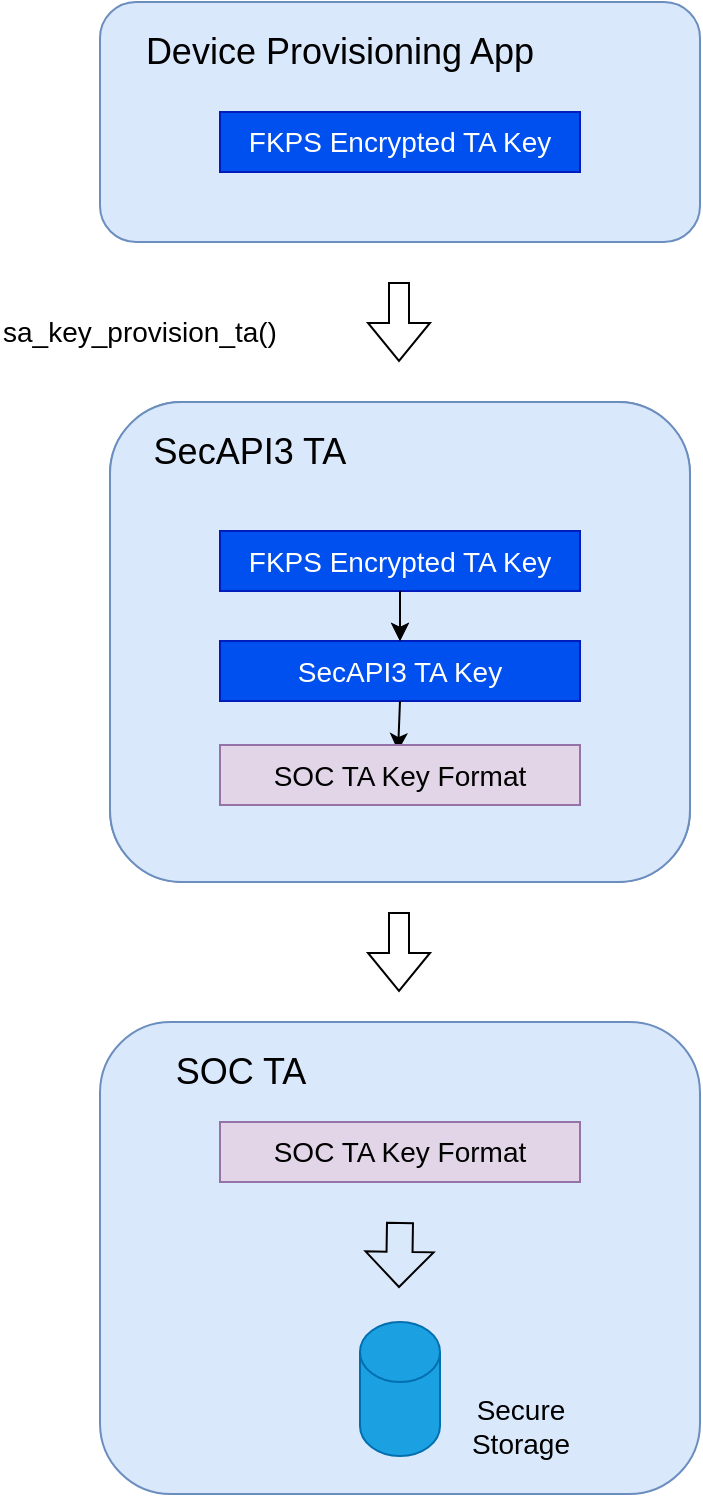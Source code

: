 <mxfile version="20.2.3" type="device"><diagram id="C5RBs43oDa-KdzZeNtuy" name="Page-1"><mxGraphModel dx="1120" dy="1029" grid="1" gridSize="10" guides="1" tooltips="1" connect="1" arrows="1" fold="1" page="1" pageScale="1" pageWidth="827" pageHeight="1169" math="0" shadow="0"><root><mxCell id="WIyWlLk6GJQsqaUBKTNV-0"/><mxCell id="WIyWlLk6GJQsqaUBKTNV-1" parent="WIyWlLk6GJQsqaUBKTNV-0"/><mxCell id="8BG8HPBIlBgsWmAWCIfI-9" value="" style="rounded=1;whiteSpace=wrap;html=1;fillColor=#dae8fc;strokeColor=#6c8ebf;" parent="WIyWlLk6GJQsqaUBKTNV-1" vertex="1"><mxGeometry x="285" y="330" width="290" height="240" as="geometry"/></mxCell><mxCell id="8BG8HPBIlBgsWmAWCIfI-10" value="&lt;font style=&quot;font-size: 18px;&quot;&gt;SecAPI3 TA&lt;/font&gt;" style="text;html=1;strokeColor=none;fillColor=none;align=center;verticalAlign=middle;whiteSpace=wrap;rounded=0;" parent="WIyWlLk6GJQsqaUBKTNV-1" vertex="1"><mxGeometry x="295" y="340" width="120" height="30" as="geometry"/></mxCell><mxCell id="8BG8HPBIlBgsWmAWCIfI-11" value="&lt;font style=&quot;font-size: 14px;&quot;&gt;FKPS Encrypted DRM Key&lt;/font&gt;" style="rounded=0;whiteSpace=wrap;html=1;fillColor=#0050ef;fontColor=#ffffff;strokeColor=#001DBC;" parent="WIyWlLk6GJQsqaUBKTNV-1" vertex="1"><mxGeometry x="340" y="420" width="180" height="30" as="geometry"/></mxCell><mxCell id="8BG8HPBIlBgsWmAWCIfI-12" value="&lt;font style=&quot;font-size: 14px;&quot;&gt;SecAPI3 DRM Key&lt;/font&gt;" style="rounded=0;whiteSpace=wrap;html=1;fillColor=#0050ef;fontColor=#ffffff;strokeColor=#001DBC;" parent="WIyWlLk6GJQsqaUBKTNV-1" vertex="1"><mxGeometry x="340" y="449.5" width="180" height="30" as="geometry"/></mxCell><mxCell id="8BG8HPBIlBgsWmAWCIfI-16" value="" style="rounded=1;whiteSpace=wrap;html=1;fillColor=#dae8fc;strokeColor=#6c8ebf;" parent="WIyWlLk6GJQsqaUBKTNV-1" vertex="1"><mxGeometry x="280" y="640" width="300" height="236" as="geometry"/></mxCell><mxCell id="8BG8HPBIlBgsWmAWCIfI-17" value="&lt;font style=&quot;font-size: 18px;&quot;&gt;SOC TA&lt;/font&gt;" style="text;html=1;strokeColor=none;fillColor=none;align=center;verticalAlign=middle;whiteSpace=wrap;rounded=0;" parent="WIyWlLk6GJQsqaUBKTNV-1" vertex="1"><mxGeometry x="310" y="650" width="81" height="30" as="geometry"/></mxCell><mxCell id="8BG8HPBIlBgsWmAWCIfI-23" value="" style="shape=cylinder3;whiteSpace=wrap;html=1;boundedLbl=1;backgroundOutline=1;size=15;fontSize=14;fillColor=#1ba1e2;fontColor=#ffffff;strokeColor=#006EAF;" parent="WIyWlLk6GJQsqaUBKTNV-1" vertex="1"><mxGeometry x="410" y="790" width="40" height="67" as="geometry"/></mxCell><mxCell id="8BG8HPBIlBgsWmAWCIfI-25" value="" style="shape=flexArrow;endArrow=classic;html=1;rounded=0;fontSize=14;width=13;endSize=5.53;" parent="WIyWlLk6GJQsqaUBKTNV-1" edge="1"><mxGeometry width="50" height="50" relative="1" as="geometry"><mxPoint x="430" y="740" as="sourcePoint"/><mxPoint x="429.5" y="773" as="targetPoint"/></mxGeometry></mxCell><mxCell id="8BG8HPBIlBgsWmAWCIfI-27" value="Secure Storage" style="text;html=1;strokeColor=none;fillColor=none;align=center;verticalAlign=middle;whiteSpace=wrap;rounded=0;fontSize=14;" parent="WIyWlLk6GJQsqaUBKTNV-1" vertex="1"><mxGeometry x="450" y="827" width="80.5" height="30" as="geometry"/></mxCell><mxCell id="8BG8HPBIlBgsWmAWCIfI-29" value="" style="endArrow=classic;html=1;rounded=0;fontSize=14;exitX=0.5;exitY=1;exitDx=0;exitDy=0;" parent="WIyWlLk6GJQsqaUBKTNV-1" target="8BG8HPBIlBgsWmAWCIfI-12" edge="1"><mxGeometry width="50" height="50" relative="1" as="geometry"><mxPoint x="430" y="424.5" as="sourcePoint"/><mxPoint x="475" y="424.5" as="targetPoint"/></mxGeometry></mxCell><mxCell id="8BG8HPBIlBgsWmAWCIfI-31" value="" style="endArrow=classic;html=1;rounded=0;fontSize=14;exitX=0.5;exitY=1;exitDx=0;exitDy=0;entryX=0.173;entryY=0;entryDx=0;entryDy=0;entryPerimeter=0;" parent="WIyWlLk6GJQsqaUBKTNV-1" source="8BG8HPBIlBgsWmAWCIfI-12" edge="1"><mxGeometry width="50" height="50" relative="1" as="geometry"><mxPoint x="425" y="664.5" as="sourcePoint"/><mxPoint x="429.03" y="504.5" as="targetPoint"/></mxGeometry></mxCell><mxCell id="8BG8HPBIlBgsWmAWCIfI-32" value="&lt;font style=&quot;font-size: 14px;&quot;&gt;SOC DRM Key Format&lt;/font&gt;" style="rounded=0;whiteSpace=wrap;html=1;fillColor=#e1d5e7;strokeColor=#9673a6;" parent="WIyWlLk6GJQsqaUBKTNV-1" vertex="1"><mxGeometry x="340" y="501.5" width="180" height="30" as="geometry"/></mxCell><mxCell id="8BG8HPBIlBgsWmAWCIfI-33" value="&lt;font style=&quot;font-size: 14px;&quot;&gt;SOC TA Key Format&lt;/font&gt;" style="rounded=0;whiteSpace=wrap;html=1;fillColor=#e1d5e7;strokeColor=#9673a6;" parent="WIyWlLk6GJQsqaUBKTNV-1" vertex="1"><mxGeometry x="340" y="690" width="180" height="30" as="geometry"/></mxCell><mxCell id="rSAbFD3-HXAI0_QFLw_8-0" value="" style="rounded=1;whiteSpace=wrap;html=1;fillColor=#dae8fc;strokeColor=#6c8ebf;" parent="WIyWlLk6GJQsqaUBKTNV-1" vertex="1"><mxGeometry x="280" y="130" width="300" height="120" as="geometry"/></mxCell><mxCell id="rSAbFD3-HXAI0_QFLw_8-1" value="&lt;font style=&quot;font-size: 18px;&quot;&gt;Device Provisioning App&lt;/font&gt;" style="text;html=1;strokeColor=none;fillColor=none;align=center;verticalAlign=middle;whiteSpace=wrap;rounded=0;" parent="WIyWlLk6GJQsqaUBKTNV-1" vertex="1"><mxGeometry x="300" y="140" width="200" height="30" as="geometry"/></mxCell><mxCell id="rSAbFD3-HXAI0_QFLw_8-2" value="&lt;font style=&quot;font-size: 14px;&quot;&gt;FKPS Encrypted TA Key&lt;/font&gt;" style="rounded=0;whiteSpace=wrap;html=1;fillColor=#0050ef;fontColor=#ffffff;strokeColor=#001DBC;" parent="WIyWlLk6GJQsqaUBKTNV-1" vertex="1"><mxGeometry x="340" y="185" width="180" height="30" as="geometry"/></mxCell><mxCell id="rSAbFD3-HXAI0_QFLw_8-4" value="" style="rounded=1;whiteSpace=wrap;html=1;fillColor=#dae8fc;strokeColor=#6c8ebf;" parent="WIyWlLk6GJQsqaUBKTNV-1" vertex="1"><mxGeometry x="285" y="330" width="290" height="240" as="geometry"/></mxCell><mxCell id="rSAbFD3-HXAI0_QFLw_8-5" value="&lt;font style=&quot;font-size: 18px;&quot;&gt;SecAPI3 TA&lt;/font&gt;" style="text;html=1;strokeColor=none;fillColor=none;align=center;verticalAlign=middle;whiteSpace=wrap;rounded=0;" parent="WIyWlLk6GJQsqaUBKTNV-1" vertex="1"><mxGeometry x="295" y="340" width="120" height="30" as="geometry"/></mxCell><mxCell id="rSAbFD3-HXAI0_QFLw_8-7" value="&lt;font style=&quot;font-size: 14px;&quot;&gt;SecAPI3 TA Key&lt;/font&gt;" style="rounded=0;whiteSpace=wrap;html=1;fillColor=#0050ef;fontColor=#ffffff;strokeColor=#001DBC;" parent="WIyWlLk6GJQsqaUBKTNV-1" vertex="1"><mxGeometry x="340" y="449.5" width="180" height="30" as="geometry"/></mxCell><mxCell id="rSAbFD3-HXAI0_QFLw_8-9" value="" style="endArrow=classic;html=1;rounded=0;fontSize=14;exitX=0.5;exitY=1;exitDx=0;exitDy=0;entryX=0.173;entryY=0;entryDx=0;entryDy=0;entryPerimeter=0;" parent="WIyWlLk6GJQsqaUBKTNV-1" source="rSAbFD3-HXAI0_QFLw_8-7" edge="1"><mxGeometry width="50" height="50" relative="1" as="geometry"><mxPoint x="425" y="664.5" as="sourcePoint"/><mxPoint x="429.03" y="504.5" as="targetPoint"/></mxGeometry></mxCell><mxCell id="rSAbFD3-HXAI0_QFLw_8-10" value="&lt;font style=&quot;font-size: 14px;&quot;&gt;SOC TA Key Format&lt;/font&gt;" style="rounded=0;whiteSpace=wrap;html=1;fillColor=#e1d5e7;strokeColor=#9673a6;" parent="WIyWlLk6GJQsqaUBKTNV-1" vertex="1"><mxGeometry x="340" y="501.5" width="180" height="30" as="geometry"/></mxCell><mxCell id="rSAbFD3-HXAI0_QFLw_8-26" value="" style="shape=flexArrow;endArrow=classic;html=1;rounded=0;fontSize=14;" parent="WIyWlLk6GJQsqaUBKTNV-1" edge="1"><mxGeometry width="50" height="50" relative="1" as="geometry"><mxPoint x="429.5" y="270" as="sourcePoint"/><mxPoint x="429.5" y="310" as="targetPoint"/></mxGeometry></mxCell><mxCell id="rSAbFD3-HXAI0_QFLw_8-28" value="&lt;font style=&quot;font-size: 14px;&quot;&gt;sa_key_provision_ta()&lt;/font&gt;" style="text;html=1;strokeColor=none;fillColor=none;align=center;verticalAlign=middle;whiteSpace=wrap;rounded=0;" parent="WIyWlLk6GJQsqaUBKTNV-1" vertex="1"><mxGeometry x="230" y="280" width="140" height="30" as="geometry"/></mxCell><mxCell id="rSAbFD3-HXAI0_QFLw_8-30" value="&lt;font style=&quot;font-size: 14px;&quot;&gt;FKPS Encrypted DRM Key&lt;/font&gt;" style="rounded=0;whiteSpace=wrap;html=1;fillColor=#0050ef;fontColor=#ffffff;strokeColor=#001DBC;" parent="WIyWlLk6GJQsqaUBKTNV-1" vertex="1"><mxGeometry x="340" y="394.5" width="180" height="30" as="geometry"/></mxCell><mxCell id="rSAbFD3-HXAI0_QFLw_8-31" value="" style="endArrow=classic;html=1;rounded=0;fontSize=14;exitX=0.5;exitY=1;exitDx=0;exitDy=0;" parent="WIyWlLk6GJQsqaUBKTNV-1" source="rSAbFD3-HXAI0_QFLw_8-30" edge="1"><mxGeometry width="50" height="50" relative="1" as="geometry"><mxPoint x="425" y="474.5" as="sourcePoint"/><mxPoint x="430" y="449.5" as="targetPoint"/></mxGeometry></mxCell><mxCell id="rSAbFD3-HXAI0_QFLw_8-32" value="&lt;font style=&quot;font-size: 14px;&quot;&gt;FKPS Encrypted TA Key&lt;/font&gt;" style="rounded=0;whiteSpace=wrap;html=1;fillColor=#0050ef;fontColor=#ffffff;strokeColor=#001DBC;" parent="WIyWlLk6GJQsqaUBKTNV-1" vertex="1"><mxGeometry x="340" y="394.5" width="180" height="30" as="geometry"/></mxCell><mxCell id="rSAbFD3-HXAI0_QFLw_8-33" value="" style="endArrow=classic;html=1;rounded=0;fontSize=14;exitX=0.5;exitY=1;exitDx=0;exitDy=0;" parent="WIyWlLk6GJQsqaUBKTNV-1" source="rSAbFD3-HXAI0_QFLw_8-32" edge="1"><mxGeometry width="50" height="50" relative="1" as="geometry"><mxPoint x="425" y="474.5" as="sourcePoint"/><mxPoint x="430" y="449.5" as="targetPoint"/></mxGeometry></mxCell><mxCell id="rSAbFD3-HXAI0_QFLw_8-35" value="" style="shape=flexArrow;endArrow=classic;html=1;rounded=0;fontSize=14;" parent="WIyWlLk6GJQsqaUBKTNV-1" edge="1"><mxGeometry width="50" height="50" relative="1" as="geometry"><mxPoint x="429.5" y="585" as="sourcePoint"/><mxPoint x="429.5" y="625" as="targetPoint"/></mxGeometry></mxCell></root></mxGraphModel></diagram></mxfile>